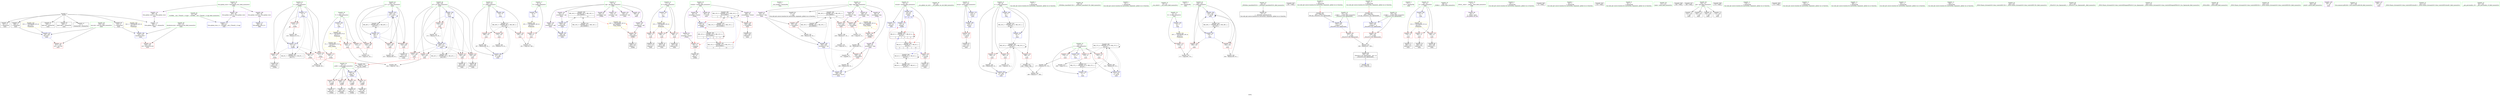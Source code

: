 digraph "SVFG" {
	label="SVFG";

	Node0x55aae153b7f0 [shape=record,color=grey,label="{NodeID: 0\nNullPtr}"];
	Node0x55aae153b7f0 -> Node0x55aae1564870[style=solid];
	Node0x55aae153b7f0 -> Node0x55aae1564970[style=solid];
	Node0x55aae153b7f0 -> Node0x55aae1564a40[style=solid];
	Node0x55aae153b7f0 -> Node0x55aae1564b10[style=solid];
	Node0x55aae153b7f0 -> Node0x55aae1564be0[style=solid];
	Node0x55aae153b7f0 -> Node0x55aae1564cb0[style=solid];
	Node0x55aae153b7f0 -> Node0x55aae156b9d0[style=solid];
	Node0x55aae1567f00 [shape=record,color=grey,label="{NodeID: 277\n100 = cmp(98, 99, )\n}"];
	Node0x55aae1566a50 [shape=record,color=blue,label="{NodeID: 194\n138\<--9\nj37\<--\nmain\n}"];
	Node0x55aae1566a50 -> Node0x55aae156a610[style=dashed];
	Node0x55aae1566a50 -> Node0x55aae156a6e0[style=dashed];
	Node0x55aae1566a50 -> Node0x55aae156a7b0[style=dashed];
	Node0x55aae1566a50 -> Node0x55aae156a880[style=dashed];
	Node0x55aae1566a50 -> Node0x55aae156a950[style=dashed];
	Node0x55aae1566a50 -> Node0x55aae1566cc0[style=dashed];
	Node0x55aae1566a50 -> Node0x55aae15897f0[style=dashed];
	Node0x55aae1563430 [shape=record,color=red,label="{NodeID: 111\n160\<--8\n\<--T\nmain\n}"];
	Node0x55aae1563430 -> Node0x55aae1567c00[style=solid];
	Node0x55aae1561f50 [shape=record,color=green,label="{NodeID: 28\n39\<--43\nllvm.global_ctors\<--llvm.global_ctors_field_insensitive\nGlob }"];
	Node0x55aae1561f50 -> Node0x55aae1563160[style=solid];
	Node0x55aae1561f50 -> Node0x55aae1563230[style=solid];
	Node0x55aae1561f50 -> Node0x55aae1563330[style=solid];
	Node0x55aae1569c50 [shape=record,color=red,label="{NodeID: 139\n108\<--107\n\<--arrayidx10\n_Z3dfsi\n}"];
	Node0x55aae1569c50 -> Node0x55aae1565460[style=solid];
	Node0x55aae1564770 [shape=record,color=green,label="{NodeID: 56\n41\<--360\n_GLOBAL__sub_I_ThraxX_1_0.cpp\<--_GLOBAL__sub_I_ThraxX_1_0.cpp_field_insensitive\n}"];
	Node0x55aae1564770 -> Node0x55aae156b8d0[style=solid];
	Node0x55aae158be10 [shape=record,color=yellow,style=double,label="{NodeID: 333\n32V_1 = ENCHI(MR_32V_0)\npts\{129 \}\nFun[main]}"];
	Node0x55aae158be10 -> Node0x55aae156c560[style=dashed];
	Node0x55aae156b3d0 [shape=record,color=blue,label="{NodeID: 167\n17\<--9\nb\<--\nGlob }"];
	Node0x55aae156b3d0 -> Node0x55aae158b9b0[style=dashed];
	Node0x55aae1565ef0 [shape=record,color=black,label="{NodeID: 84\n250\<--249\ntobool43\<--\nmain\n}"];
	Node0x55aae1553860 [shape=record,color=green,label="{NodeID: 1\n7\<--1\n__dso_handle\<--dummyObj\nGlob }"];
	Node0x55aae1568080 [shape=record,color=grey,label="{NodeID: 278\n229 = cmp(228, 9, )\n}"];
	Node0x55aae1566b20 [shape=record,color=blue,label="{NodeID: 195\n23\<--85\nisGood\<--\nmain\n|{<s0>13|<s1>13|<s2>13}}"];
	Node0x55aae1566b20:s0 -> Node0x55aae156bc70[style=dashed,color=red];
	Node0x55aae1566b20:s1 -> Node0x55aae157d5f0[style=dashed,color=red];
	Node0x55aae1566b20:s2 -> Node0x55aae1582ff0[style=dashed,color=red];
	Node0x55aae1563500 [shape=record,color=red,label="{NodeID: 112\n99\<--11\n\<--V\n_Z3dfsi\n}"];
	Node0x55aae1563500 -> Node0x55aae1567f00[style=solid];
	Node0x55aae1561fe0 [shape=record,color=green,label="{NodeID: 29\n44\<--45\n__cxx_global_var_init\<--__cxx_global_var_init_field_insensitive\n}"];
	Node0x55aae15851f0 [shape=record,color=black,label="{NodeID: 306\nMR_12V_3 = PHI(MR_12V_4, MR_12V_2, )\npts\{310000 \}\n|{|<s3>13|<s4>13|<s5>13}}"];
	Node0x55aae15851f0 -> Node0x55aae156ac90[style=dashed];
	Node0x55aae15851f0 -> Node0x55aae15851f0[style=dashed];
	Node0x55aae15851f0 -> Node0x55aae158a1f0[style=dashed];
	Node0x55aae15851f0:s3 -> Node0x55aae1569ab0[style=dashed,color=red];
	Node0x55aae15851f0:s4 -> Node0x55aae156bba0[style=dashed,color=red];
	Node0x55aae15851f0:s5 -> Node0x55aae1583df0[style=dashed,color=red];
	Node0x55aae1569d20 [shape=record,color=red,label="{NodeID: 140\n315\<--124\n\<--retval\nmain\n}"];
	Node0x55aae1569d20 -> Node0x55aae1566160[style=solid];
	Node0x55aae1564870 [shape=record,color=black,label="{NodeID: 57\n2\<--3\ndummyVal\<--dummyVal\n}"];
	Node0x55aae158bef0 [shape=record,color=yellow,style=double,label="{NodeID: 334\n34V_1 = ENCHI(MR_34V_0)\npts\{131 \}\nFun[main]}"];
	Node0x55aae158bef0 -> Node0x55aae156c630[style=dashed];
	Node0x55aae156b4d0 [shape=record,color=blue,label="{NodeID: 168\n19\<--9\nn\<--\nGlob }"];
	Node0x55aae156b4d0 -> Node0x55aae15879f0[style=dashed];
	Node0x55aae1565fc0 [shape=record,color=black,label="{NodeID: 85\n256\<--255\ntobool46\<--\nmain\n}"];
	Node0x55aae153f2a0 [shape=record,color=green,label="{NodeID: 2\n9\<--1\n\<--dummyObj\nCan only get source location for instruction, argument, global var or function.}"];
	Node0x55aae1568200 [shape=record,color=grey,label="{NodeID: 279\n222 = cmp(220, 221, )\n}"];
	Node0x55aae1566bf0 [shape=record,color=blue,label="{NodeID: 196\n19\<--265\nn\<--inc51\nmain\n}"];
	Node0x55aae1566bf0 -> Node0x55aae15842f0[style=dashed];
	Node0x55aae15635d0 [shape=record,color=red,label="{NodeID: 113\n221\<--11\n\<--V\nmain\n}"];
	Node0x55aae15635d0 -> Node0x55aae1568200[style=solid];
	Node0x55aae1562070 [shape=record,color=green,label="{NodeID: 30\n48\<--49\n_ZNSt8ios_base4InitC1Ev\<--_ZNSt8ios_base4InitC1Ev_field_insensitive\n}"];
	Node0x55aae1569df0 [shape=record,color=red,label="{NodeID: 141\n317\<--128\nexn\<--exn.slot\nmain\n}"];
	Node0x55aae1564970 [shape=record,color=black,label="{NodeID: 58\n207\<--3\n\<--dummyVal\nmain\n}"];
	Node0x55aae156b5d0 [shape=record,color=blue,label="{NodeID: 169\n21\<--9\nr\<--\nGlob }"];
	Node0x55aae156b5d0 -> Node0x55aae1587ef0[style=dashed];
	Node0x55aae1566090 [shape=record,color=black,label="{NodeID: 86\n259\<--258\nidxprom47\<--\nmain\n}"];
	Node0x55aae153be50 [shape=record,color=green,label="{NodeID: 3\n24\<--1\n\<--dummyObj\nCan only get source location for instruction, argument, global var or function.}"];
	Node0x55aae1568380 [shape=record,color=grey,label="{NodeID: 280\n244 = cmp(242, 243, )\n}"];
	Node0x55aae1566cc0 [shape=record,color=blue,label="{NodeID: 197\n138\<--271\nj37\<--inc55\nmain\n}"];
	Node0x55aae1566cc0 -> Node0x55aae156a610[style=dashed];
	Node0x55aae1566cc0 -> Node0x55aae156a6e0[style=dashed];
	Node0x55aae1566cc0 -> Node0x55aae156a7b0[style=dashed];
	Node0x55aae1566cc0 -> Node0x55aae156a880[style=dashed];
	Node0x55aae1566cc0 -> Node0x55aae156a950[style=dashed];
	Node0x55aae1566cc0 -> Node0x55aae1566cc0[style=dashed];
	Node0x55aae1566cc0 -> Node0x55aae15897f0[style=dashed];
	Node0x55aae15636a0 [shape=record,color=red,label="{NodeID: 114\n243\<--11\n\<--V\nmain\n}"];
	Node0x55aae15636a0 -> Node0x55aae1568380[style=solid];
	Node0x55aae1562100 [shape=record,color=green,label="{NodeID: 31\n54\<--55\n__cxa_atexit\<--__cxa_atexit_field_insensitive\n}"];
	Node0x55aae1585bf0 [shape=record,color=black,label="{NodeID: 308\nMR_10V_3 = PHI(MR_10V_5, MR_10V_2, )\npts\{280000 \}\n|{|<s5>13}}"];
	Node0x55aae1585bf0 -> Node0x55aae156aa20[style=dashed];
	Node0x55aae1585bf0 -> Node0x55aae156abc0[style=dashed];
	Node0x55aae1585bf0 -> Node0x55aae156ad60[style=dashed];
	Node0x55aae1585bf0 -> Node0x55aae156c2f0[style=dashed];
	Node0x55aae1585bf0 -> Node0x55aae1589cf0[style=dashed];
	Node0x55aae1585bf0:s5 -> Node0x55aae158cb90[style=dashed,color=red];
	Node0x55aae1569ec0 [shape=record,color=red,label="{NodeID: 142\n318\<--130\nsel\<--ehselector.slot\nmain\n}"];
	Node0x55aae1564a40 [shape=record,color=black,label="{NodeID: 59\n208\<--3\n\<--dummyVal\nmain\n}"];
	Node0x55aae1564a40 -> Node0x55aae156c560[style=solid];
	Node0x55aae156b6d0 [shape=record,color=blue,label="{NodeID: 170\n23\<--24\nisGood\<--\nGlob }"];
	Node0x55aae156b6d0 -> Node0x55aae15883f0[style=dashed];
	Node0x55aae1566160 [shape=record,color=black,label="{NodeID: 87\n123\<--315\nmain_ret\<--\nmain\n}"];
	Node0x55aae153bee0 [shape=record,color=green,label="{NodeID: 4\n35\<--1\n.str\<--dummyObj\nGlob }"];
	Node0x55aae1566d90 [shape=record,color=blue,label="{NodeID: 198\n132\<--307\ni\<--inc64\nmain\n}"];
	Node0x55aae1566d90 -> Node0x55aae15888f0[style=dashed];
	Node0x55aae15688d0 [shape=record,color=red,label="{NodeID: 115\n170\<--13\n\<--E\nmain\n}"];
	Node0x55aae15688d0 -> Node0x55aae1567d80[style=solid];
	Node0x55aae1562190 [shape=record,color=green,label="{NodeID: 32\n53\<--59\n_ZNSt8ios_base4InitD1Ev\<--_ZNSt8ios_base4InitD1Ev_field_insensitive\n}"];
	Node0x55aae1562190 -> Node0x55aae1564e80[style=solid];
	Node0x55aae15a38d0 [shape=record,color=black,label="{NodeID: 392\n291 = PHI()\n}"];
	Node0x55aae15860f0 [shape=record,color=black,label="{NodeID: 309\nMR_14V_3 = PHI(MR_14V_5, MR_14V_2, )\npts\{340000 \}\n|{|<s2>13}}"];
	Node0x55aae15860f0 -> Node0x55aae156c150[style=dashed];
	Node0x55aae15860f0 -> Node0x55aae158a6f0[style=dashed];
	Node0x55aae15860f0:s2 -> Node0x55aae15835d0[style=dashed,color=red];
	Node0x55aae1569f90 [shape=record,color=red,label="{NodeID: 143\n159\<--132\n\<--i\nmain\n}"];
	Node0x55aae1569f90 -> Node0x55aae1567c00[style=solid];
	Node0x55aae1564b10 [shape=record,color=black,label="{NodeID: 60\n210\<--3\n\<--dummyVal\nmain\n}"];
	Node0x55aae1564b10 -> Node0x55aae156c630[style=solid];
	Node0x55aae156b7d0 [shape=record,color=blue,label="{NodeID: 171\n364\<--40\nllvm.global_ctors_0\<--\nGlob }"];
	Node0x55aae1566230 [shape=record,color=black,label="{NodeID: 88\n328\<--339\n_ZStorSt13_Ios_OpenmodeS__ret\<--or\n_ZStorSt13_Ios_OpenmodeS_\n|{<s0>5}}"];
	Node0x55aae1566230:s0 -> Node0x55aae15a4970[style=solid,color=blue];
	Node0x55aae1552930 [shape=record,color=green,label="{NodeID: 5\n37\<--1\n.str.1\<--dummyObj\nGlob }"];
	Node0x55aae157d5f0 [shape=record,color=black,label="{NodeID: 282\nMR_4V_5 = PHI(MR_4V_7, MR_4V_4, )\npts\{25 \}\n|{|<s2>3|<s3>3|<s4>3}}"];
	Node0x55aae157d5f0 -> Node0x55aae157d5f0[style=dashed];
	Node0x55aae157d5f0 -> Node0x55aae1582ff0[style=dashed];
	Node0x55aae157d5f0:s2 -> Node0x55aae156bc70[style=dashed,color=red];
	Node0x55aae157d5f0:s3 -> Node0x55aae157d5f0[style=dashed,color=red];
	Node0x55aae157d5f0:s4 -> Node0x55aae1582ff0[style=dashed,color=red];
	Node0x55aae1566e60 [shape=record,color=blue,label="{NodeID: 199\n124\<--9\nretval\<--\nmain\n}"];
	Node0x55aae1566e60 -> Node0x55aae1569d20[style=dashed];
	Node0x55aae15689a0 [shape=record,color=red,label="{NodeID: 116\n179\<--15\n\<--a\nmain\n}"];
	Node0x55aae15689a0 -> Node0x55aae1565940[style=solid];
	Node0x55aae1562290 [shape=record,color=green,label="{NodeID: 33\n66\<--67\n_Z3dfsi\<--_Z3dfsi_field_insensitive\n}"];
	Node0x55aae15a4970 [shape=record,color=black,label="{NodeID: 393\n144 = PHI(328, )\n}"];
	Node0x55aae156a060 [shape=record,color=red,label="{NodeID: 144\n274\<--132\n\<--i\nmain\n}"];
	Node0x55aae156a060 -> Node0x55aae1571fb0[style=solid];
	Node0x55aae1564be0 [shape=record,color=black,label="{NodeID: 61\n319\<--3\nlpad.val\<--dummyVal\nmain\n}"];
	Node0x55aae1570f90 [shape=record,color=black,label="{NodeID: 255\n288 = PHI(9, 286, )\n}"];
	Node0x55aae1570f90 -> Node0x55aae1571530[style=solid];
	Node0x55aae156b8d0 [shape=record,color=blue,label="{NodeID: 172\n365\<--41\nllvm.global_ctors_1\<--_GLOBAL__sub_I_ThraxX_1_0.cpp\nGlob }"];
	Node0x55aae1566300 [shape=record,color=purple,label="{NodeID: 89\n50\<--4\n\<--_ZStL8__ioinit\n__cxx_global_var_init\n}"];
	Node0x55aae15529c0 [shape=record,color=green,label="{NodeID: 6\n40\<--1\n\<--dummyObj\nCan only get source location for instruction, argument, global var or function.}"];
	Node0x55aae1566f30 [shape=record,color=blue,label="{NodeID: 200\n331\<--329\n__a.addr\<--__a\n_ZStorSt13_Ios_OpenmodeS_\n}"];
	Node0x55aae1566f30 -> Node0x55aae156ae30[style=dashed];
	Node0x55aae1568a70 [shape=record,color=red,label="{NodeID: 117\n183\<--15\n\<--a\nmain\n}"];
	Node0x55aae1568a70 -> Node0x55aae1565a10[style=solid];
	Node0x55aae1562390 [shape=record,color=green,label="{NodeID: 34\n70\<--71\nj.addr\<--j.addr_field_insensitive\n_Z3dfsi\n}"];
	Node0x55aae1562390 -> Node0x55aae1569430[style=solid];
	Node0x55aae1562390 -> Node0x55aae1569500[style=solid];
	Node0x55aae1562390 -> Node0x55aae15695d0[style=solid];
	Node0x55aae1562390 -> Node0x55aae15696a0[style=solid];
	Node0x55aae1562390 -> Node0x55aae156bad0[style=solid];
	Node0x55aae15a4b60 [shape=record,color=black,label="{NodeID: 394\n51 = PHI()\n}"];
	Node0x55aae156a130 [shape=record,color=red,label="{NodeID: 145\n306\<--132\n\<--i\nmain\n}"];
	Node0x55aae156a130 -> Node0x55aae1571b30[style=solid];
	Node0x55aae1564cb0 [shape=record,color=black,label="{NodeID: 62\n320\<--3\nlpad.val67\<--dummyVal\nmain\n}"];
	Node0x55aae1571530 [shape=record,color=grey,label="{NodeID: 256\n289 = Binary(277, 288, )\n}"];
	Node0x55aae156b9d0 [shape=record,color=blue, style = dotted,label="{NodeID: 173\n366\<--3\nllvm.global_ctors_2\<--dummyVal\nGlob }"];
	Node0x55aae15663d0 [shape=record,color=purple,label="{NodeID: 90\n88\<--26\narrayidx4\<--deg\n_Z3dfsi\n}"];
	Node0x55aae15663d0 -> Node0x55aae1569b80[style=solid];
	Node0x55aae153b980 [shape=record,color=green,label="{NodeID: 7\n85\<--1\n\<--dummyObj\nCan only get source location for instruction, argument, global var or function.}"];
	Node0x55aae157dff0 [shape=record,color=black,label="{NodeID: 284\nMR_12V_4 = PHI(MR_12V_6, MR_12V_3, )\npts\{310000 \}\n|{|<s2>3|<s3>3|<s4>3}}"];
	Node0x55aae157dff0 -> Node0x55aae157dff0[style=dashed];
	Node0x55aae157dff0 -> Node0x55aae1583df0[style=dashed];
	Node0x55aae157dff0:s2 -> Node0x55aae1569ab0[style=dashed,color=red];
	Node0x55aae157dff0:s3 -> Node0x55aae156bba0[style=dashed,color=red];
	Node0x55aae157dff0:s4 -> Node0x55aae1583df0[style=dashed,color=red];
	Node0x55aae1567000 [shape=record,color=blue,label="{NodeID: 201\n333\<--330\n__b.addr\<--__b\n_ZStorSt13_Ios_OpenmodeS_\n}"];
	Node0x55aae1567000 -> Node0x55aae156af00[style=dashed];
	Node0x55aae1568b40 [shape=record,color=red,label="{NodeID: 118\n190\<--15\n\<--a\nmain\n}"];
	Node0x55aae1568b40 -> Node0x55aae1565bb0[style=solid];
	Node0x55aae1562460 [shape=record,color=green,label="{NodeID: 35\n72\<--73\ni\<--i_field_insensitive\n_Z3dfsi\n}"];
	Node0x55aae1562460 -> Node0x55aae1569770[style=solid];
	Node0x55aae1562460 -> Node0x55aae1569840[style=solid];
	Node0x55aae1562460 -> Node0x55aae1569910[style=solid];
	Node0x55aae1562460 -> Node0x55aae15699e0[style=solid];
	Node0x55aae1562460 -> Node0x55aae156bd40[style=solid];
	Node0x55aae1562460 -> Node0x55aae156be10[style=solid];
	Node0x55aae15a4c30 [shape=record,color=black,label="{NodeID: 395\n154 = PHI()\n}"];
	Node0x55aae156a200 [shape=record,color=red,label="{NodeID: 146\n169\<--134\n\<--j\nmain\n}"];
	Node0x55aae156a200 -> Node0x55aae1567d80[style=solid];
	Node0x55aae1564d80 [shape=record,color=black,label="{NodeID: 63\n27\<--26\n\<--deg\nCan only get source location for instruction, argument, global var or function.}"];
	Node0x55aae15716b0 [shape=record,color=grey,label="{NodeID: 257\n200 = Binary(199, 91, )\n}"];
	Node0x55aae15716b0 -> Node0x55aae156c3c0[style=solid];
	Node0x55aae156bad0 [shape=record,color=blue,label="{NodeID: 174\n70\<--69\nj.addr\<--j\n_Z3dfsi\n}"];
	Node0x55aae156bad0 -> Node0x55aae1569430[style=dashed];
	Node0x55aae156bad0 -> Node0x55aae1569500[style=dashed];
	Node0x55aae156bad0 -> Node0x55aae15695d0[style=dashed];
	Node0x55aae156bad0 -> Node0x55aae15696a0[style=dashed];
	Node0x55aae15664a0 [shape=record,color=purple,label="{NodeID: 91\n192\<--26\narrayidx22\<--deg\nmain\n}"];
	Node0x55aae15664a0 -> Node0x55aae156aa20[style=solid];
	Node0x55aae15664a0 -> Node0x55aae156c2f0[style=solid];
	Node0x55aae153ba10 [shape=record,color=green,label="{NodeID: 8\n91\<--1\n\<--dummyObj\nCan only get source location for instruction, argument, global var or function.}"];
	Node0x55aae157e4f0 [shape=record,color=black,label="{NodeID: 285\nMR_27V_4 = PHI(MR_27V_6, MR_27V_3, )\npts\{22 \}\n}"];
	Node0x55aae157e4f0 -> Node0x55aae15690f0[style=dashed];
	Node0x55aae157e4f0 -> Node0x55aae15691c0[style=dashed];
	Node0x55aae157e4f0 -> Node0x55aae1569290[style=dashed];
	Node0x55aae157e4f0 -> Node0x55aae15668b0[style=dashed];
	Node0x55aae157e4f0 -> Node0x55aae157e4f0[style=dashed];
	Node0x55aae157e4f0 -> Node0x55aae1587ef0[style=dashed];
	Node0x55aae1568c10 [shape=record,color=red,label="{NodeID: 119\n176\<--17\n\<--b\nmain\n}"];
	Node0x55aae1568c10 -> Node0x55aae1565870[style=solid];
	Node0x55aae1562530 [shape=record,color=green,label="{NodeID: 36\n121\<--122\nmain\<--main_field_insensitive\n}"];
	Node0x55aae15a4d00 [shape=record,color=black,label="{NodeID: 396\n164 = PHI()\n}"];
	Node0x55aae156a2d0 [shape=record,color=red,label="{NodeID: 147\n203\<--134\n\<--j\nmain\n}"];
	Node0x55aae156a2d0 -> Node0x55aae1571e30[style=solid];
	Node0x55aae1564e80 [shape=record,color=black,label="{NodeID: 64\n52\<--53\n\<--_ZNSt8ios_base4InitD1Ev\nCan only get source location for instruction, argument, global var or function.}"];
	Node0x55aae1571830 [shape=record,color=grey,label="{NodeID: 258\n237 = Binary(236, 91, )\n}"];
	Node0x55aae1571830 -> Node0x55aae1566980[style=solid];
	Node0x55aae156bba0 [shape=record,color=blue,label="{NodeID: 175\n83\<--85\narrayidx2\<--\n_Z3dfsi\n}"];
	Node0x55aae156bba0 -> Node0x55aae157dff0[style=dashed];
	Node0x55aae1566570 [shape=record,color=purple,label="{NodeID: 92\n198\<--26\narrayidx24\<--deg\nmain\n}"];
	Node0x55aae1566570 -> Node0x55aae156aaf0[style=solid];
	Node0x55aae1566570 -> Node0x55aae156c3c0[style=solid];
	Node0x55aae153baa0 [shape=record,color=green,label="{NodeID: 9\n145\<--1\n\<--dummyObj\nCan only get source location for instruction, argument, global var or function.|{<s0>5}}"];
	Node0x55aae153baa0:s0 -> Node0x55aae15a50a0[style=solid,color=red];
	Node0x55aae1568ce0 [shape=record,color=red,label="{NodeID: 120\n186\<--17\n\<--b\nmain\n}"];
	Node0x55aae1568ce0 -> Node0x55aae1565ae0[style=solid];
	Node0x55aae1562630 [shape=record,color=green,label="{NodeID: 37\n124\<--125\nretval\<--retval_field_insensitive\nmain\n}"];
	Node0x55aae1562630 -> Node0x55aae1569d20[style=solid];
	Node0x55aae1562630 -> Node0x55aae156bee0[style=solid];
	Node0x55aae1562630 -> Node0x55aae1566e60[style=solid];
	Node0x55aae15a4dd0 [shape=record,color=black,label="{NodeID: 397\n166 = PHI()\n}"];
	Node0x55aae15879f0 [shape=record,color=black,label="{NodeID: 314\nMR_25V_2 = PHI(MR_25V_4, MR_25V_1, )\npts\{20 \}\n}"];
	Node0x55aae15879f0 -> Node0x55aae156c7d0[style=dashed];
	Node0x55aae156a3a0 [shape=record,color=red,label="{NodeID: 148\n220\<--136\n\<--j27\nmain\n}"];
	Node0x55aae156a3a0 -> Node0x55aae1568200[style=solid];
	Node0x55aae1564f80 [shape=record,color=black,label="{NodeID: 65\n76\<--75\nidxprom\<--\n_Z3dfsi\n}"];
	Node0x55aae15719b0 [shape=record,color=grey,label="{NodeID: 259\n265 = Binary(264, 91, )\n}"];
	Node0x55aae15719b0 -> Node0x55aae1566bf0[style=solid];
	Node0x55aae156bc70 [shape=record,color=blue,label="{NodeID: 176\n23\<--24\nisGood\<--\n_Z3dfsi\n}"];
	Node0x55aae156bc70 -> Node0x55aae157d5f0[style=dashed];
	Node0x55aae1566640 [shape=record,color=purple,label="{NodeID: 93\n226\<--26\narrayidx32\<--deg\nmain\n}"];
	Node0x55aae1566640 -> Node0x55aae156abc0[style=solid];
	Node0x55aae1551460 [shape=record,color=green,label="{NodeID: 10\n146\<--1\n\<--dummyObj\nCan only get source location for instruction, argument, global var or function.|{<s0>5}}"];
	Node0x55aae1551460:s0 -> Node0x55aae15a5340[style=solid,color=red];
	Node0x55aae1568db0 [shape=record,color=red,label="{NodeID: 121\n196\<--17\n\<--b\nmain\n}"];
	Node0x55aae1568db0 -> Node0x55aae1565c80[style=solid];
	Node0x55aae1562700 [shape=record,color=green,label="{NodeID: 38\n126\<--127\nget\<--get_field_insensitive\nmain\n}"];
	Node0x55aae1562700 -> Node0x55aae1565530[style=solid];
	Node0x55aae1562700 -> Node0x55aae1565600[style=solid];
	Node0x55aae1562700 -> Node0x55aae15656d0[style=solid];
	Node0x55aae1562700 -> Node0x55aae15657a0[style=solid];
	Node0x55aae15a4ea0 [shape=record,color=black,label="{NodeID: 398\n174 = PHI()\n}"];
	Node0x55aae1587ef0 [shape=record,color=black,label="{NodeID: 315\nMR_27V_2 = PHI(MR_27V_4, MR_27V_1, )\npts\{22 \}\n}"];
	Node0x55aae1587ef0 -> Node0x55aae156c700[style=dashed];
	Node0x55aae156a470 [shape=record,color=red,label="{NodeID: 149\n224\<--136\n\<--j27\nmain\n}"];
	Node0x55aae156a470 -> Node0x55aae1565d50[style=solid];
	Node0x55aae1565050 [shape=record,color=black,label="{NodeID: 66\n79\<--78\ntobool\<--\n_Z3dfsi\n}"];
	Node0x55aae1571b30 [shape=record,color=grey,label="{NodeID: 260\n307 = Binary(306, 91, )\n}"];
	Node0x55aae1571b30 -> Node0x55aae1566d90[style=solid];
	Node0x55aae156bd40 [shape=record,color=blue,label="{NodeID: 177\n72\<--9\ni\<--\n_Z3dfsi\n}"];
	Node0x55aae156bd40 -> Node0x55aae1569770[style=dashed];
	Node0x55aae156bd40 -> Node0x55aae1569840[style=dashed];
	Node0x55aae156bd40 -> Node0x55aae1569910[style=dashed];
	Node0x55aae156bd40 -> Node0x55aae15699e0[style=dashed];
	Node0x55aae156bd40 -> Node0x55aae156be10[style=dashed];
	Node0x55aae156bd40 -> Node0x55aae1583d00[style=dashed];
	Node0x55aae1566710 [shape=record,color=purple,label="{NodeID: 94\n260\<--26\narrayidx48\<--deg\nmain\n}"];
	Node0x55aae1566710 -> Node0x55aae156ad60[style=solid];
	Node0x55aae15514f0 [shape=record,color=green,label="{NodeID: 11\n278\<--1\n\<--dummyObj\nCan only get source location for instruction, argument, global var or function.}"];
	Node0x55aae1568e80 [shape=record,color=red,label="{NodeID: 122\n264\<--19\n\<--n\nmain\n}"];
	Node0x55aae1568e80 -> Node0x55aae15719b0[style=solid];
	Node0x55aae15627d0 [shape=record,color=green,label="{NodeID: 39\n128\<--129\nexn.slot\<--exn.slot_field_insensitive\nmain\n}"];
	Node0x55aae15627d0 -> Node0x55aae1569df0[style=solid];
	Node0x55aae15627d0 -> Node0x55aae156c560[style=solid];
	Node0x55aae15a4fd0 [shape=record,color=black,label="{NodeID: 399\n175 = PHI()\n}"];
	Node0x55aae15883f0 [shape=record,color=black,label="{NodeID: 316\nMR_4V_2 = PHI(MR_4V_3, MR_4V_1, )\npts\{25 \}\n}"];
	Node0x55aae15883f0 -> Node0x55aae15847f0[style=dashed];
	Node0x55aae156a540 [shape=record,color=red,label="{NodeID: 150\n236\<--136\n\<--j27\nmain\n}"];
	Node0x55aae156a540 -> Node0x55aae1571830[style=solid];
	Node0x55aae1565120 [shape=record,color=black,label="{NodeID: 67\n82\<--81\nidxprom1\<--\n_Z3dfsi\n}"];
	Node0x55aae158c7e0 [shape=record,color=yellow,style=double,label="{NodeID: 344\n2V_1 = ENCHI(MR_2V_0)\npts\{12 \}\nFun[_Z3dfsi]|{|<s1>3}}"];
	Node0x55aae158c7e0 -> Node0x55aae1563500[style=dashed];
	Node0x55aae158c7e0:s1 -> Node0x55aae158c7e0[style=dashed,color=red];
	Node0x55aae1571cb0 [shape=record,color=grey,label="{NodeID: 261\n194 = Binary(193, 91, )\n}"];
	Node0x55aae1571cb0 -> Node0x55aae156c2f0[style=solid];
	Node0x55aae156be10 [shape=record,color=blue,label="{NodeID: 178\n72\<--116\ni\<--inc\n_Z3dfsi\n}"];
	Node0x55aae156be10 -> Node0x55aae1569770[style=dashed];
	Node0x55aae156be10 -> Node0x55aae1569840[style=dashed];
	Node0x55aae156be10 -> Node0x55aae1569910[style=dashed];
	Node0x55aae156be10 -> Node0x55aae15699e0[style=dashed];
	Node0x55aae156be10 -> Node0x55aae156be10[style=dashed];
	Node0x55aae156be10 -> Node0x55aae1583d00[style=dashed];
	Node0x55aae15667e0 [shape=record,color=purple,label="{NodeID: 95\n77\<--29\narrayidx\<--visited\n_Z3dfsi\n}"];
	Node0x55aae15667e0 -> Node0x55aae1569ab0[style=solid];
	Node0x55aae15515c0 [shape=record,color=green,label="{NodeID: 12\n295\<--1\n\<--dummyObj\nCan only get source location for instruction, argument, global var or function.}"];
	Node0x55aae1568f50 [shape=record,color=red,label="{NodeID: 123\n282\<--19\n\<--n\nmain\n}"];
	Node0x55aae1568f50 -> Node0x55aae1572d30[style=solid];
	Node0x55aae15628a0 [shape=record,color=green,label="{NodeID: 40\n130\<--131\nehselector.slot\<--ehselector.slot_field_insensitive\nmain\n}"];
	Node0x55aae15628a0 -> Node0x55aae1569ec0[style=solid];
	Node0x55aae15628a0 -> Node0x55aae156c630[style=solid];
	Node0x55aae15a50a0 [shape=record,color=black,label="{NodeID: 400\n329 = PHI(145, )\n0th arg _ZStorSt13_Ios_OpenmodeS_ }"];
	Node0x55aae15a50a0 -> Node0x55aae1566f30[style=solid];
	Node0x55aae15888f0 [shape=record,color=black,label="{NodeID: 317\nMR_36V_3 = PHI(MR_36V_4, MR_36V_2, )\npts\{133 \}\n}"];
	Node0x55aae15888f0 -> Node0x55aae1569f90[style=dashed];
	Node0x55aae15888f0 -> Node0x55aae156a060[style=dashed];
	Node0x55aae15888f0 -> Node0x55aae156a130[style=dashed];
	Node0x55aae15888f0 -> Node0x55aae1566d90[style=dashed];
	Node0x55aae156a610 [shape=record,color=red,label="{NodeID: 151\n242\<--138\n\<--j37\nmain\n}"];
	Node0x55aae156a610 -> Node0x55aae1568380[style=solid];
	Node0x55aae15651f0 [shape=record,color=black,label="{NodeID: 68\n87\<--86\nidxprom3\<--\n_Z3dfsi\n}"];
	Node0x55aae1571e30 [shape=record,color=grey,label="{NodeID: 262\n204 = Binary(203, 91, )\n}"];
	Node0x55aae1571e30 -> Node0x55aae156c490[style=solid];
	Node0x55aae156bee0 [shape=record,color=blue,label="{NodeID: 179\n124\<--9\nretval\<--\nmain\n}"];
	Node0x55aae156bee0 -> Node0x55aae1566e60[style=dashed];
	Node0x55aae15637c0 [shape=record,color=purple,label="{NodeID: 96\n83\<--29\narrayidx2\<--visited\n_Z3dfsi\n}"];
	Node0x55aae15637c0 -> Node0x55aae156bba0[style=solid];
	Node0x55aae1552af0 [shape=record,color=green,label="{NodeID: 13\n296\<--1\n\<--dummyObj\nCan only get source location for instruction, argument, global var or function.}"];
	Node0x55aae1569020 [shape=record,color=red,label="{NodeID: 124\n286\<--19\n\<--n\nmain\n}"];
	Node0x55aae1569020 -> Node0x55aae1570f90[style=solid];
	Node0x55aae1562970 [shape=record,color=green,label="{NodeID: 41\n132\<--133\ni\<--i_field_insensitive\nmain\n}"];
	Node0x55aae1562970 -> Node0x55aae1569f90[style=solid];
	Node0x55aae1562970 -> Node0x55aae156a060[style=solid];
	Node0x55aae1562970 -> Node0x55aae156a130[style=solid];
	Node0x55aae1562970 -> Node0x55aae156bfb0[style=solid];
	Node0x55aae1562970 -> Node0x55aae1566d90[style=solid];
	Node0x55aae15a5340 [shape=record,color=black,label="{NodeID: 401\n330 = PHI(146, )\n1st arg _ZStorSt13_Ios_OpenmodeS_ }"];
	Node0x55aae15a5340 -> Node0x55aae1567000[style=solid];
	Node0x55aae1588df0 [shape=record,color=black,label="{NodeID: 318\nMR_38V_2 = PHI(MR_38V_4, MR_38V_1, )\npts\{135 \}\n}"];
	Node0x55aae1588df0 -> Node0x55aae156c080[style=dashed];
	Node0x55aae156a6e0 [shape=record,color=red,label="{NodeID: 152\n246\<--138\n\<--j37\nmain\n}"];
	Node0x55aae156a6e0 -> Node0x55aae1565e20[style=solid];
	Node0x55aae15652c0 [shape=record,color=black,label="{NodeID: 69\n103\<--102\nidxprom7\<--\n_Z3dfsi\n}"];
	Node0x55aae1571fb0 [shape=record,color=grey,label="{NodeID: 263\n275 = Binary(274, 91, )\n}"];
	Node0x55aae156bfb0 [shape=record,color=blue,label="{NodeID: 180\n132\<--9\ni\<--\nmain\n}"];
	Node0x55aae156bfb0 -> Node0x55aae15888f0[style=dashed];
	Node0x55aae1563890 [shape=record,color=purple,label="{NodeID: 97\n248\<--29\narrayidx42\<--visited\nmain\n}"];
	Node0x55aae1563890 -> Node0x55aae156ac90[style=solid];
	Node0x55aae1552bc0 [shape=record,color=green,label="{NodeID: 14\n301\<--1\n\<--dummyObj\nCan only get source location for instruction, argument, global var or function.}"];
	Node0x55aae15690f0 [shape=record,color=red,label="{NodeID: 125\n231\<--21\n\<--r\nmain\n}"];
	Node0x55aae15690f0 -> Node0x55aae1572730[style=solid];
	Node0x55aae1562a40 [shape=record,color=green,label="{NodeID: 42\n134\<--135\nj\<--j_field_insensitive\nmain\n}"];
	Node0x55aae1562a40 -> Node0x55aae156a200[style=solid];
	Node0x55aae1562a40 -> Node0x55aae156a2d0[style=solid];
	Node0x55aae1562a40 -> Node0x55aae156c080[style=solid];
	Node0x55aae1562a40 -> Node0x55aae156c490[style=solid];
	Node0x55aae15a5480 [shape=record,color=black,label="{NodeID: 402\n69 = PHI(111, 253, )\n0th arg _Z3dfsi }"];
	Node0x55aae15a5480 -> Node0x55aae156bad0[style=solid];
	Node0x55aae15892f0 [shape=record,color=black,label="{NodeID: 319\nMR_40V_2 = PHI(MR_40V_4, MR_40V_1, )\npts\{137 \}\n}"];
	Node0x55aae15892f0 -> Node0x55aae156c8a0[style=dashed];
	Node0x55aae156a7b0 [shape=record,color=red,label="{NodeID: 153\n253\<--138\n\<--j37\nmain\n|{<s0>13}}"];
	Node0x55aae156a7b0:s0 -> Node0x55aae15a5480[style=solid,color=red];
	Node0x55aae1565390 [shape=record,color=black,label="{NodeID: 70\n106\<--105\nidxprom9\<--\n_Z3dfsi\n}"];
	Node0x55aae1572130 [shape=record,color=grey,label="{NodeID: 264\n277 = Binary(276, 278, )\n}"];
	Node0x55aae1572130 -> Node0x55aae1571530[style=solid];
	Node0x55aae156c080 [shape=record,color=blue,label="{NodeID: 181\n134\<--9\nj\<--\nmain\n}"];
	Node0x55aae156c080 -> Node0x55aae156a200[style=dashed];
	Node0x55aae156c080 -> Node0x55aae156a2d0[style=dashed];
	Node0x55aae156c080 -> Node0x55aae156c490[style=dashed];
	Node0x55aae156c080 -> Node0x55aae1588df0[style=dashed];
	Node0x55aae1563960 [shape=record,color=purple,label="{NodeID: 98\n302\<--29\n\<--visited\nmain\n}"];
	Node0x55aae1552c90 [shape=record,color=green,label="{NodeID: 15\n304\<--1\n\<--dummyObj\nCan only get source location for instruction, argument, global var or function.}"];
	Node0x55aae15691c0 [shape=record,color=red,label="{NodeID: 126\n276\<--21\n\<--r\nmain\n}"];
	Node0x55aae15691c0 -> Node0x55aae1572130[style=solid];
	Node0x55aae1562b10 [shape=record,color=green,label="{NodeID: 43\n136\<--137\nj27\<--j27_field_insensitive\nmain\n}"];
	Node0x55aae1562b10 -> Node0x55aae156a3a0[style=solid];
	Node0x55aae1562b10 -> Node0x55aae156a470[style=solid];
	Node0x55aae1562b10 -> Node0x55aae156a540[style=solid];
	Node0x55aae1562b10 -> Node0x55aae156c8a0[style=solid];
	Node0x55aae1562b10 -> Node0x55aae1566980[style=solid];
	Node0x55aae15897f0 [shape=record,color=black,label="{NodeID: 320\nMR_42V_2 = PHI(MR_42V_4, MR_42V_1, )\npts\{139 \}\n}"];
	Node0x55aae15897f0 -> Node0x55aae1566a50[style=dashed];
	Node0x55aae156a880 [shape=record,color=red,label="{NodeID: 154\n258\<--138\n\<--j37\nmain\n}"];
	Node0x55aae156a880 -> Node0x55aae1566090[style=solid];
	Node0x55aae1565460 [shape=record,color=black,label="{NodeID: 71\n109\<--108\ntobool11\<--\n_Z3dfsi\n}"];
	Node0x55aae158cb90 [shape=record,color=yellow,style=double,label="{NodeID: 348\n10V_1 = ENCHI(MR_10V_0)\npts\{280000 \}\nFun[_Z3dfsi]|{|<s1>3}}"];
	Node0x55aae158cb90 -> Node0x55aae1569b80[style=dashed];
	Node0x55aae158cb90:s1 -> Node0x55aae158cb90[style=dashed,color=red];
	Node0x55aae15722b0 [shape=record,color=grey,label="{NodeID: 265\n90 = Binary(89, 91, )\n}"];
	Node0x55aae15722b0 -> Node0x55aae1567a80[style=solid];
	Node0x55aae156c150 [shape=record,color=blue,label="{NodeID: 182\n181\<--85\narrayidx16\<--\nmain\n}"];
	Node0x55aae156c150 -> Node0x55aae156c220[style=dashed];
	Node0x55aae1563a30 [shape=record,color=purple,label="{NodeID: 99\n104\<--32\narrayidx8\<--adj\n_Z3dfsi\n}"];
	Node0x55aae1552df0 [shape=record,color=green,label="{NodeID: 16\n4\<--6\n_ZStL8__ioinit\<--_ZStL8__ioinit_field_insensitive\nGlob }"];
	Node0x55aae1552df0 -> Node0x55aae1566300[style=solid];
	Node0x55aae1569290 [shape=record,color=red,label="{NodeID: 127\n279\<--21\n\<--r\nmain\n}"];
	Node0x55aae1569290 -> Node0x55aae1572bb0[style=solid];
	Node0x55aae1562be0 [shape=record,color=green,label="{NodeID: 44\n138\<--139\nj37\<--j37_field_insensitive\nmain\n}"];
	Node0x55aae1562be0 -> Node0x55aae156a610[style=solid];
	Node0x55aae1562be0 -> Node0x55aae156a6e0[style=solid];
	Node0x55aae1562be0 -> Node0x55aae156a7b0[style=solid];
	Node0x55aae1562be0 -> Node0x55aae156a880[style=solid];
	Node0x55aae1562be0 -> Node0x55aae156a950[style=solid];
	Node0x55aae1562be0 -> Node0x55aae1566a50[style=solid];
	Node0x55aae1562be0 -> Node0x55aae1566cc0[style=solid];
	Node0x55aae1589cf0 [shape=record,color=black,label="{NodeID: 321\nMR_10V_2 = PHI(MR_10V_3, MR_10V_1, )\npts\{280000 \}\n}"];
	Node0x55aae1589cf0 -> Node0x55aae1585bf0[style=dashed];
	Node0x55aae156a950 [shape=record,color=red,label="{NodeID: 155\n270\<--138\n\<--j37\nmain\n}"];
	Node0x55aae156a950 -> Node0x55aae15725b0[style=solid];
	Node0x55aae1565530 [shape=record,color=black,label="{NodeID: 72\n153\<--126\n\<--get\nmain\n}"];
	Node0x55aae1572430 [shape=record,color=grey,label="{NodeID: 266\n116 = Binary(115, 91, )\n}"];
	Node0x55aae1572430 -> Node0x55aae156be10[style=solid];
	Node0x55aae156c220 [shape=record,color=blue,label="{NodeID: 183\n188\<--85\narrayidx20\<--\nmain\n}"];
	Node0x55aae156c220 -> Node0x55aae15860f0[style=dashed];
	Node0x55aae1563b00 [shape=record,color=purple,label="{NodeID: 100\n107\<--32\narrayidx10\<--adj\n_Z3dfsi\n}"];
	Node0x55aae1563b00 -> Node0x55aae1569c50[style=solid];
	Node0x55aae1552ec0 [shape=record,color=green,label="{NodeID: 17\n8\<--10\nT\<--T_field_insensitive\nGlob }"];
	Node0x55aae1552ec0 -> Node0x55aae1563430[style=solid];
	Node0x55aae1552ec0 -> Node0x55aae156afd0[style=solid];
	Node0x55aae1569360 [shape=record,color=red,label="{NodeID: 128\n255\<--23\n\<--isGood\nmain\n}"];
	Node0x55aae1569360 -> Node0x55aae1565fc0[style=solid];
	Node0x55aae1562cb0 [shape=record,color=green,label="{NodeID: 45\n142\<--143\n_ZNSt13basic_fstreamIcSt11char_traitsIcEEC1Ev\<--_ZNSt13basic_fstreamIcSt11char_traitsIcEEC1Ev_field_insensitive\n}"];
	Node0x55aae158a1f0 [shape=record,color=black,label="{NodeID: 322\nMR_12V_2 = PHI(MR_12V_3, MR_12V_1, )\npts\{310000 \}\n}"];
	Node0x55aae158a1f0 -> Node0x55aae15851f0[style=dashed];
	Node0x55aae156aa20 [shape=record,color=red,label="{NodeID: 156\n193\<--192\n\<--arrayidx22\nmain\n}"];
	Node0x55aae156aa20 -> Node0x55aae1571cb0[style=solid];
	Node0x55aae1565600 [shape=record,color=black,label="{NodeID: 73\n163\<--126\n\<--get\nmain\n}"];
	Node0x55aae15835d0 [shape=record,color=yellow,style=double,label="{NodeID: 350\n14V_1 = ENCHI(MR_14V_0)\npts\{340000 \}\nFun[_Z3dfsi]|{|<s1>3}}"];
	Node0x55aae15835d0 -> Node0x55aae1569c50[style=dashed];
	Node0x55aae15835d0:s1 -> Node0x55aae15835d0[style=dashed,color=red];
	Node0x55aae15725b0 [shape=record,color=grey,label="{NodeID: 267\n271 = Binary(270, 91, )\n}"];
	Node0x55aae15725b0 -> Node0x55aae1566cc0[style=solid];
	Node0x55aae156c2f0 [shape=record,color=blue,label="{NodeID: 184\n192\<--194\narrayidx22\<--inc\nmain\n}"];
	Node0x55aae156c2f0 -> Node0x55aae156aaf0[style=dashed];
	Node0x55aae156c2f0 -> Node0x55aae156c3c0[style=dashed];
	Node0x55aae1563bd0 [shape=record,color=purple,label="{NodeID: 101\n178\<--32\narrayidx\<--adj\nmain\n}"];
	Node0x55aae1552f90 [shape=record,color=green,label="{NodeID: 18\n11\<--12\nV\<--V_field_insensitive\nGlob }"];
	Node0x55aae1552f90 -> Node0x55aae1563500[style=solid];
	Node0x55aae1552f90 -> Node0x55aae15635d0[style=solid];
	Node0x55aae1552f90 -> Node0x55aae15636a0[style=solid];
	Node0x55aae1552f90 -> Node0x55aae156b0d0[style=solid];
	Node0x55aae1569430 [shape=record,color=red,label="{NodeID: 129\n75\<--70\n\<--j.addr\n_Z3dfsi\n}"];
	Node0x55aae1569430 -> Node0x55aae1564f80[style=solid];
	Node0x55aae1562db0 [shape=record,color=green,label="{NodeID: 46\n147\<--148\n_ZStorSt13_Ios_OpenmodeS_\<--_ZStorSt13_Ios_OpenmodeS__field_insensitive\n}"];
	Node0x55aae158a6f0 [shape=record,color=black,label="{NodeID: 323\nMR_14V_2 = PHI(MR_14V_3, MR_14V_1, )\npts\{340000 \}\n}"];
	Node0x55aae158a6f0 -> Node0x55aae15860f0[style=dashed];
	Node0x55aae156aaf0 [shape=record,color=red,label="{NodeID: 157\n199\<--198\n\<--arrayidx24\nmain\n}"];
	Node0x55aae156aaf0 -> Node0x55aae15716b0[style=solid];
	Node0x55aae15656d0 [shape=record,color=black,label="{NodeID: 74\n165\<--126\n\<--get\nmain\n}"];
	Node0x55aae1572730 [shape=record,color=grey,label="{NodeID: 268\n232 = Binary(231, 91, )\n}"];
	Node0x55aae1572730 -> Node0x55aae15668b0[style=solid];
	Node0x55aae156c3c0 [shape=record,color=blue,label="{NodeID: 185\n198\<--200\narrayidx24\<--inc25\nmain\n}"];
	Node0x55aae156c3c0 -> Node0x55aae1585bf0[style=dashed];
	Node0x55aae1563ca0 [shape=record,color=purple,label="{NodeID: 102\n181\<--32\narrayidx16\<--adj\nmain\n}"];
	Node0x55aae1563ca0 -> Node0x55aae156c150[style=solid];
	Node0x55aae1551fa0 [shape=record,color=green,label="{NodeID: 19\n13\<--14\nE\<--E_field_insensitive\nGlob }"];
	Node0x55aae1551fa0 -> Node0x55aae15688d0[style=solid];
	Node0x55aae1551fa0 -> Node0x55aae156b1d0[style=solid];
	Node0x55aae1569500 [shape=record,color=red,label="{NodeID: 130\n81\<--70\n\<--j.addr\n_Z3dfsi\n}"];
	Node0x55aae1569500 -> Node0x55aae1565120[style=solid];
	Node0x55aae1562eb0 [shape=record,color=green,label="{NodeID: 47\n151\<--152\n_ZNSt13basic_fstreamIcSt11char_traitsIcEE4openEPKcSt13_Ios_Openmode\<--_ZNSt13basic_fstreamIcSt11char_traitsIcEE4openEPKcSt13_Ios_Openmode_field_insensitive\n}"];
	Node0x55aae158abf0 [shape=record,color=yellow,style=double,label="{NodeID: 324\n16V_1 = ENCHI(MR_16V_0)\npts\{10 \}\nFun[main]}"];
	Node0x55aae158abf0 -> Node0x55aae1563430[style=dashed];
	Node0x55aae156abc0 [shape=record,color=red,label="{NodeID: 158\n227\<--226\n\<--arrayidx32\nmain\n}"];
	Node0x55aae156abc0 -> Node0x55aae15728b0[style=solid];
	Node0x55aae15657a0 [shape=record,color=black,label="{NodeID: 75\n173\<--126\n\<--get\nmain\n}"];
	Node0x55aae15728b0 [shape=record,color=grey,label="{NodeID: 269\n228 = Binary(227, 91, )\n}"];
	Node0x55aae15728b0 -> Node0x55aae1568080[style=solid];
	Node0x55aae156c490 [shape=record,color=blue,label="{NodeID: 186\n134\<--204\nj\<--inc26\nmain\n}"];
	Node0x55aae156c490 -> Node0x55aae156a200[style=dashed];
	Node0x55aae156c490 -> Node0x55aae156a2d0[style=dashed];
	Node0x55aae156c490 -> Node0x55aae156c490[style=dashed];
	Node0x55aae156c490 -> Node0x55aae1588df0[style=dashed];
	Node0x55aae1563d70 [shape=record,color=purple,label="{NodeID: 103\n185\<--32\narrayidx18\<--adj\nmain\n}"];
	Node0x55aae1552070 [shape=record,color=green,label="{NodeID: 20\n15\<--16\na\<--a_field_insensitive\nGlob }"];
	Node0x55aae1552070 -> Node0x55aae15689a0[style=solid];
	Node0x55aae1552070 -> Node0x55aae1568a70[style=solid];
	Node0x55aae1552070 -> Node0x55aae1568b40[style=solid];
	Node0x55aae1552070 -> Node0x55aae156b2d0[style=solid];
	Node0x55aae15695d0 [shape=record,color=red,label="{NodeID: 131\n86\<--70\n\<--j.addr\n_Z3dfsi\n}"];
	Node0x55aae15695d0 -> Node0x55aae15651f0[style=solid];
	Node0x55aae1563fd0 [shape=record,color=green,label="{NodeID: 48\n155\<--156\n_ZNSirsERi\<--_ZNSirsERi_field_insensitive\n}"];
	Node0x55aae158b710 [shape=record,color=yellow,style=double,label="{NodeID: 325\n2V_1 = ENCHI(MR_2V_0)\npts\{12 \}\nFun[main]|{|<s2>13}}"];
	Node0x55aae158b710 -> Node0x55aae15635d0[style=dashed];
	Node0x55aae158b710 -> Node0x55aae15636a0[style=dashed];
	Node0x55aae158b710:s2 -> Node0x55aae158c7e0[style=dashed,color=red];
	Node0x55aae156ac90 [shape=record,color=red,label="{NodeID: 159\n249\<--248\n\<--arrayidx42\nmain\n}"];
	Node0x55aae156ac90 -> Node0x55aae1565ef0[style=solid];
	Node0x55aae1565870 [shape=record,color=black,label="{NodeID: 76\n177\<--176\nidxprom\<--\nmain\n}"];
	Node0x55aae1572a30 [shape=record,color=grey,label="{NodeID: 270\n339 = Binary(337, 338, )\n}"];
	Node0x55aae1572a30 -> Node0x55aae1566230[style=solid];
	Node0x55aae156c560 [shape=record,color=blue,label="{NodeID: 187\n128\<--208\nexn.slot\<--\nmain\n}"];
	Node0x55aae156c560 -> Node0x55aae1569df0[style=dashed];
	Node0x55aae1563e40 [shape=record,color=purple,label="{NodeID: 104\n188\<--32\narrayidx20\<--adj\nmain\n}"];
	Node0x55aae1563e40 -> Node0x55aae156c220[style=solid];
	Node0x55aae1552140 [shape=record,color=green,label="{NodeID: 21\n17\<--18\nb\<--b_field_insensitive\nGlob }"];
	Node0x55aae1552140 -> Node0x55aae1568c10[style=solid];
	Node0x55aae1552140 -> Node0x55aae1568ce0[style=solid];
	Node0x55aae1552140 -> Node0x55aae1568db0[style=solid];
	Node0x55aae1552140 -> Node0x55aae156b3d0[style=solid];
	Node0x55aae15696a0 [shape=record,color=red,label="{NodeID: 132\n105\<--70\n\<--j.addr\n_Z3dfsi\n}"];
	Node0x55aae15696a0 -> Node0x55aae1565390[style=solid];
	Node0x55aae15640d0 [shape=record,color=green,label="{NodeID: 49\n213\<--214\n_ZNSt13basic_fstreamIcSt11char_traitsIcEED1Ev\<--_ZNSt13basic_fstreamIcSt11char_traitsIcEED1Ev_field_insensitive\n}"];
	Node0x55aae158b7f0 [shape=record,color=yellow,style=double,label="{NodeID: 326\n19V_1 = ENCHI(MR_19V_0)\npts\{14 \}\nFun[main]}"];
	Node0x55aae158b7f0 -> Node0x55aae15688d0[style=dashed];
	Node0x55aae156ad60 [shape=record,color=red,label="{NodeID: 160\n261\<--260\n\<--arrayidx48\nmain\n}"];
	Node0x55aae156ad60 -> Node0x55aae1567900[style=solid];
	Node0x55aae1565940 [shape=record,color=black,label="{NodeID: 77\n180\<--179\nidxprom15\<--\nmain\n}"];
	Node0x55aae1572bb0 [shape=record,color=grey,label="{NodeID: 271\n280 = cmp(279, 9, )\n}"];
	Node0x55aae156c630 [shape=record,color=blue,label="{NodeID: 188\n130\<--210\nehselector.slot\<--\nmain\n}"];
	Node0x55aae156c630 -> Node0x55aae1569ec0[style=dashed];
	Node0x55aae1563f10 [shape=record,color=purple,label="{NodeID: 105\n299\<--32\n\<--adj\nmain\n}"];
	Node0x55aae1552210 [shape=record,color=green,label="{NodeID: 22\n19\<--20\nn\<--n_field_insensitive\nGlob }"];
	Node0x55aae1552210 -> Node0x55aae1568e80[style=solid];
	Node0x55aae1552210 -> Node0x55aae1568f50[style=solid];
	Node0x55aae1552210 -> Node0x55aae1569020[style=solid];
	Node0x55aae1552210 -> Node0x55aae156b4d0[style=solid];
	Node0x55aae1552210 -> Node0x55aae156c7d0[style=solid];
	Node0x55aae1552210 -> Node0x55aae1566bf0[style=solid];
	Node0x55aae1569770 [shape=record,color=red,label="{NodeID: 133\n98\<--72\n\<--i\n_Z3dfsi\n}"];
	Node0x55aae1569770 -> Node0x55aae1567f00[style=solid];
	Node0x55aae15641d0 [shape=record,color=green,label="{NodeID: 50\n292\<--293\nprintf\<--printf_field_insensitive\n}"];
	Node0x55aae158b8d0 [shape=record,color=yellow,style=double,label="{NodeID: 327\n21V_1 = ENCHI(MR_21V_0)\npts\{16 \}\nFun[main]}"];
	Node0x55aae158b8d0 -> Node0x55aae15689a0[style=dashed];
	Node0x55aae158b8d0 -> Node0x55aae1568a70[style=dashed];
	Node0x55aae158b8d0 -> Node0x55aae1568b40[style=dashed];
	Node0x55aae156ae30 [shape=record,color=red,label="{NodeID: 161\n337\<--331\n\<--__a.addr\n_ZStorSt13_Ios_OpenmodeS_\n}"];
	Node0x55aae156ae30 -> Node0x55aae1572a30[style=solid];
	Node0x55aae1565a10 [shape=record,color=black,label="{NodeID: 78\n184\<--183\nidxprom17\<--\nmain\n}"];
	Node0x55aae1572d30 [shape=record,color=grey,label="{NodeID: 272\n283 = cmp(282, 91, )\n}"];
	Node0x55aae156c700 [shape=record,color=blue,label="{NodeID: 189\n21\<--9\nr\<--\nmain\n}"];
	Node0x55aae156c700 -> Node0x55aae157e4f0[style=dashed];
	Node0x55aae1562fc0 [shape=record,color=purple,label="{NodeID: 106\n149\<--35\n\<--.str\nmain\n}"];
	Node0x55aae15522e0 [shape=record,color=green,label="{NodeID: 23\n21\<--22\nr\<--r_field_insensitive\nGlob }"];
	Node0x55aae15522e0 -> Node0x55aae15690f0[style=solid];
	Node0x55aae15522e0 -> Node0x55aae15691c0[style=solid];
	Node0x55aae15522e0 -> Node0x55aae1569290[style=solid];
	Node0x55aae15522e0 -> Node0x55aae156b5d0[style=solid];
	Node0x55aae15522e0 -> Node0x55aae156c700[style=solid];
	Node0x55aae15522e0 -> Node0x55aae15668b0[style=solid];
	Node0x55aae1582ff0 [shape=record,color=black,label="{NodeID: 300\nMR_4V_2 = PHI(MR_4V_5, MR_4V_1, )\npts\{25 \}\n|{<s0>3|<s1>13|<s2>13}}"];
	Node0x55aae1582ff0:s0 -> Node0x55aae157d5f0[style=dashed,color=blue];
	Node0x55aae1582ff0:s1 -> Node0x55aae1569360[style=dashed,color=blue];
	Node0x55aae1582ff0:s2 -> Node0x55aae15847f0[style=dashed,color=blue];
	Node0x55aae1569840 [shape=record,color=red,label="{NodeID: 134\n102\<--72\n\<--i\n_Z3dfsi\n}"];
	Node0x55aae1569840 -> Node0x55aae15652c0[style=solid];
	Node0x55aae15642d0 [shape=record,color=green,label="{NodeID: 51\n297\<--298\nllvm.memset.p0i8.i64\<--llvm.memset.p0i8.i64_field_insensitive\n}"];
	Node0x55aae158b9b0 [shape=record,color=yellow,style=double,label="{NodeID: 328\n23V_1 = ENCHI(MR_23V_0)\npts\{18 \}\nFun[main]}"];
	Node0x55aae158b9b0 -> Node0x55aae1568c10[style=dashed];
	Node0x55aae158b9b0 -> Node0x55aae1568ce0[style=dashed];
	Node0x55aae158b9b0 -> Node0x55aae1568db0[style=dashed];
	Node0x55aae156af00 [shape=record,color=red,label="{NodeID: 162\n338\<--333\n\<--__b.addr\n_ZStorSt13_Ios_OpenmodeS_\n}"];
	Node0x55aae156af00 -> Node0x55aae1572a30[style=solid];
	Node0x55aae1565ae0 [shape=record,color=black,label="{NodeID: 79\n187\<--186\nidxprom19\<--\nmain\n}"];
	Node0x55aae1567900 [shape=record,color=grey,label="{NodeID: 273\n262 = cmp(261, 9, )\n}"];
	Node0x55aae156c7d0 [shape=record,color=blue,label="{NodeID: 190\n19\<--9\nn\<--\nmain\n}"];
	Node0x55aae156c7d0 -> Node0x55aae15842f0[style=dashed];
	Node0x55aae1563090 [shape=record,color=purple,label="{NodeID: 107\n290\<--37\n\<--.str.1\nmain\n}"];
	Node0x55aae15523b0 [shape=record,color=green,label="{NodeID: 24\n23\<--25\nisGood\<--isGood_field_insensitive\nGlob }"];
	Node0x55aae15523b0 -> Node0x55aae1569360[style=solid];
	Node0x55aae15523b0 -> Node0x55aae156b6d0[style=solid];
	Node0x55aae15523b0 -> Node0x55aae156bc70[style=solid];
	Node0x55aae15523b0 -> Node0x55aae1566b20[style=solid];
	Node0x55aae1583d00 [shape=record,color=black,label="{NodeID: 301\nMR_8V_2 = PHI(MR_8V_4, MR_8V_1, )\npts\{73 \}\n}"];
	Node0x55aae1569910 [shape=record,color=red,label="{NodeID: 135\n111\<--72\n\<--i\n_Z3dfsi\n|{<s0>3}}"];
	Node0x55aae1569910:s0 -> Node0x55aae15a5480[style=solid,color=red];
	Node0x55aae15643d0 [shape=record,color=green,label="{NodeID: 52\n311\<--312\n_ZNSt13basic_fstreamIcSt11char_traitsIcEE5closeEv\<--_ZNSt13basic_fstreamIcSt11char_traitsIcEE5closeEv_field_insensitive\n}"];
	Node0x55aae156afd0 [shape=record,color=blue,label="{NodeID: 163\n8\<--9\nT\<--\nGlob }"];
	Node0x55aae156afd0 -> Node0x55aae158abf0[style=dashed];
	Node0x55aae1565bb0 [shape=record,color=black,label="{NodeID: 80\n191\<--190\nidxprom21\<--\nmain\n}"];
	Node0x55aae1567a80 [shape=record,color=grey,label="{NodeID: 274\n92 = cmp(90, 9, )\n}"];
	Node0x55aae156c8a0 [shape=record,color=blue,label="{NodeID: 191\n136\<--9\nj27\<--\nmain\n}"];
	Node0x55aae156c8a0 -> Node0x55aae156a3a0[style=dashed];
	Node0x55aae156c8a0 -> Node0x55aae156a470[style=dashed];
	Node0x55aae156c8a0 -> Node0x55aae156a540[style=dashed];
	Node0x55aae156c8a0 -> Node0x55aae1566980[style=dashed];
	Node0x55aae156c8a0 -> Node0x55aae15892f0[style=dashed];
	Node0x55aae1563160 [shape=record,color=purple,label="{NodeID: 108\n364\<--39\nllvm.global_ctors_0\<--llvm.global_ctors\nGlob }"];
	Node0x55aae1563160 -> Node0x55aae156b7d0[style=solid];
	Node0x55aae1552480 [shape=record,color=green,label="{NodeID: 25\n26\<--28\ndeg\<--deg_field_insensitive\nGlob }"];
	Node0x55aae1552480 -> Node0x55aae1564d80[style=solid];
	Node0x55aae1552480 -> Node0x55aae15663d0[style=solid];
	Node0x55aae1552480 -> Node0x55aae15664a0[style=solid];
	Node0x55aae1552480 -> Node0x55aae1566570[style=solid];
	Node0x55aae1552480 -> Node0x55aae1566640[style=solid];
	Node0x55aae1552480 -> Node0x55aae1566710[style=solid];
	Node0x55aae1583df0 [shape=record,color=black,label="{NodeID: 302\nMR_12V_2 = PHI(MR_12V_4, MR_12V_1, )\npts\{310000 \}\n|{<s0>3|<s1>13}}"];
	Node0x55aae1583df0:s0 -> Node0x55aae157dff0[style=dashed,color=blue];
	Node0x55aae1583df0:s1 -> Node0x55aae15851f0[style=dashed,color=blue];
	Node0x55aae15699e0 [shape=record,color=red,label="{NodeID: 136\n115\<--72\n\<--i\n_Z3dfsi\n}"];
	Node0x55aae15699e0 -> Node0x55aae1572430[style=solid];
	Node0x55aae15644d0 [shape=record,color=green,label="{NodeID: 53\n331\<--332\n__a.addr\<--__a.addr_field_insensitive\n_ZStorSt13_Ios_OpenmodeS_\n}"];
	Node0x55aae15644d0 -> Node0x55aae156ae30[style=solid];
	Node0x55aae15644d0 -> Node0x55aae1566f30[style=solid];
	Node0x55aae156b0d0 [shape=record,color=blue,label="{NodeID: 164\n11\<--9\nV\<--\nGlob }"];
	Node0x55aae156b0d0 -> Node0x55aae158b710[style=dashed];
	Node0x55aae1565c80 [shape=record,color=black,label="{NodeID: 81\n197\<--196\nidxprom23\<--\nmain\n}"];
	Node0x55aae1567c00 [shape=record,color=grey,label="{NodeID: 275\n161 = cmp(159, 160, )\n}"];
	Node0x55aae15668b0 [shape=record,color=blue,label="{NodeID: 192\n21\<--232\nr\<--inc33\nmain\n}"];
	Node0x55aae15668b0 -> Node0x55aae157e4f0[style=dashed];
	Node0x55aae1563230 [shape=record,color=purple,label="{NodeID: 109\n365\<--39\nllvm.global_ctors_1\<--llvm.global_ctors\nGlob }"];
	Node0x55aae1563230 -> Node0x55aae156b8d0[style=solid];
	Node0x55aae1552550 [shape=record,color=green,label="{NodeID: 26\n29\<--31\nvisited\<--visited_field_insensitive\nGlob }"];
	Node0x55aae1552550 -> Node0x55aae15667e0[style=solid];
	Node0x55aae1552550 -> Node0x55aae15637c0[style=solid];
	Node0x55aae1552550 -> Node0x55aae1563890[style=solid];
	Node0x55aae1552550 -> Node0x55aae1563960[style=solid];
	Node0x55aae15842f0 [shape=record,color=black,label="{NodeID: 303\nMR_25V_4 = PHI(MR_25V_5, MR_25V_3, )\npts\{20 \}\n}"];
	Node0x55aae15842f0 -> Node0x55aae1568e80[style=dashed];
	Node0x55aae15842f0 -> Node0x55aae1568f50[style=dashed];
	Node0x55aae15842f0 -> Node0x55aae1569020[style=dashed];
	Node0x55aae15842f0 -> Node0x55aae1566bf0[style=dashed];
	Node0x55aae15842f0 -> Node0x55aae15842f0[style=dashed];
	Node0x55aae15842f0 -> Node0x55aae15879f0[style=dashed];
	Node0x55aae1569ab0 [shape=record,color=red,label="{NodeID: 137\n78\<--77\n\<--arrayidx\n_Z3dfsi\n}"];
	Node0x55aae1569ab0 -> Node0x55aae1565050[style=solid];
	Node0x55aae15645a0 [shape=record,color=green,label="{NodeID: 54\n333\<--334\n__b.addr\<--__b.addr_field_insensitive\n_ZStorSt13_Ios_OpenmodeS_\n}"];
	Node0x55aae15645a0 -> Node0x55aae156af00[style=solid];
	Node0x55aae15645a0 -> Node0x55aae1567000[style=solid];
	Node0x55aae156b1d0 [shape=record,color=blue,label="{NodeID: 165\n13\<--9\nE\<--\nGlob }"];
	Node0x55aae156b1d0 -> Node0x55aae158b7f0[style=dashed];
	Node0x55aae1565d50 [shape=record,color=black,label="{NodeID: 82\n225\<--224\nidxprom31\<--\nmain\n}"];
	Node0x55aae1567d80 [shape=record,color=grey,label="{NodeID: 276\n171 = cmp(169, 170, )\n}"];
	Node0x55aae1566980 [shape=record,color=blue,label="{NodeID: 193\n136\<--237\nj27\<--inc35\nmain\n}"];
	Node0x55aae1566980 -> Node0x55aae156a3a0[style=dashed];
	Node0x55aae1566980 -> Node0x55aae156a470[style=dashed];
	Node0x55aae1566980 -> Node0x55aae156a540[style=dashed];
	Node0x55aae1566980 -> Node0x55aae1566980[style=dashed];
	Node0x55aae1566980 -> Node0x55aae15892f0[style=dashed];
	Node0x55aae1563330 [shape=record,color=purple,label="{NodeID: 110\n366\<--39\nllvm.global_ctors_2\<--llvm.global_ctors\nGlob }"];
	Node0x55aae1563330 -> Node0x55aae156b9d0[style=solid];
	Node0x55aae1561ec0 [shape=record,color=green,label="{NodeID: 27\n32\<--34\nadj\<--adj_field_insensitive\nGlob }"];
	Node0x55aae1561ec0 -> Node0x55aae1563a30[style=solid];
	Node0x55aae1561ec0 -> Node0x55aae1563b00[style=solid];
	Node0x55aae1561ec0 -> Node0x55aae1563bd0[style=solid];
	Node0x55aae1561ec0 -> Node0x55aae1563ca0[style=solid];
	Node0x55aae1561ec0 -> Node0x55aae1563d70[style=solid];
	Node0x55aae1561ec0 -> Node0x55aae1563e40[style=solid];
	Node0x55aae1561ec0 -> Node0x55aae1563f10[style=solid];
	Node0x55aae15847f0 [shape=record,color=black,label="{NodeID: 304\nMR_4V_3 = PHI(MR_4V_4, MR_4V_2, )\npts\{25 \}\n}"];
	Node0x55aae15847f0 -> Node0x55aae1566b20[style=dashed];
	Node0x55aae15847f0 -> Node0x55aae15847f0[style=dashed];
	Node0x55aae15847f0 -> Node0x55aae15883f0[style=dashed];
	Node0x55aae1569b80 [shape=record,color=red,label="{NodeID: 138\n89\<--88\n\<--arrayidx4\n_Z3dfsi\n}"];
	Node0x55aae1569b80 -> Node0x55aae15722b0[style=solid];
	Node0x55aae1564670 [shape=record,color=green,label="{NodeID: 55\n341\<--342\n__gxx_personality_v0\<--__gxx_personality_v0_field_insensitive\n}"];
	Node0x55aae156b2d0 [shape=record,color=blue,label="{NodeID: 166\n15\<--9\na\<--\nGlob }"];
	Node0x55aae156b2d0 -> Node0x55aae158b8d0[style=dashed];
	Node0x55aae1565e20 [shape=record,color=black,label="{NodeID: 83\n247\<--246\nidxprom41\<--\nmain\n}"];
}
